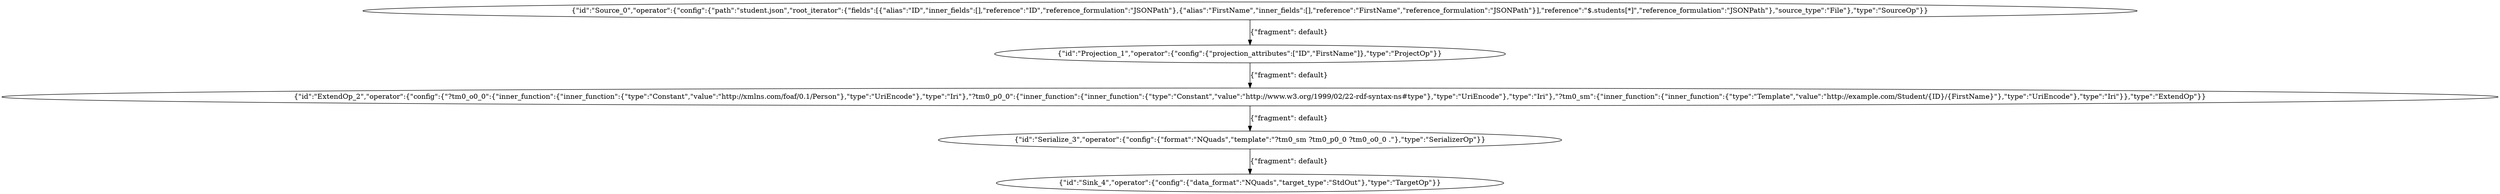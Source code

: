 digraph {
    0 [ label = "{\"id\":\"Source_0\",\"operator\":{\"config\":{\"path\":\"student.json\",\"root_iterator\":{\"fields\":[{\"alias\":\"ID\",\"inner_fields\":[],\"reference\":\"ID\",\"reference_formulation\":\"JSONPath\"},{\"alias\":\"FirstName\",\"inner_fields\":[],\"reference\":\"FirstName\",\"reference_formulation\":\"JSONPath\"}],\"reference\":\"$.students[*]\",\"reference_formulation\":\"JSONPath\"},\"source_type\":\"File\"},\"type\":\"SourceOp\"}}" ]
    1 [ label = "{\"id\":\"Projection_1\",\"operator\":{\"config\":{\"projection_attributes\":[\"ID\",\"FirstName\"]},\"type\":\"ProjectOp\"}}" ]
    2 [ label = "{\"id\":\"ExtendOp_2\",\"operator\":{\"config\":{\"?tm0_o0_0\":{\"inner_function\":{\"inner_function\":{\"type\":\"Constant\",\"value\":\"http://xmlns.com/foaf/0.1/Person\"},\"type\":\"UriEncode\"},\"type\":\"Iri\"},\"?tm0_p0_0\":{\"inner_function\":{\"inner_function\":{\"type\":\"Constant\",\"value\":\"http://www.w3.org/1999/02/22-rdf-syntax-ns#type\"},\"type\":\"UriEncode\"},\"type\":\"Iri\"},\"?tm0_sm\":{\"inner_function\":{\"inner_function\":{\"type\":\"Template\",\"value\":\"http://example.com/Student/{ID}/{FirstName}\"},\"type\":\"UriEncode\"},\"type\":\"Iri\"}},\"type\":\"ExtendOp\"}}" ]
    3 [ label = "{\"id\":\"Serialize_3\",\"operator\":{\"config\":{\"format\":\"NQuads\",\"template\":\"?tm0_sm ?tm0_p0_0 ?tm0_o0_0 .\"},\"type\":\"SerializerOp\"}}" ]
    4 [ label = "{\"id\":\"Sink_4\",\"operator\":{\"config\":{\"data_format\":\"NQuads\",\"target_type\":\"StdOut\"},\"type\":\"TargetOp\"}}" ]
    0 -> 1 [ label = "{\"fragment\": default}" ]
    1 -> 2 [ label = "{\"fragment\": default}" ]
    2 -> 3 [ label = "{\"fragment\": default}" ]
    3 -> 4 [ label = "{\"fragment\": default}" ]
}
